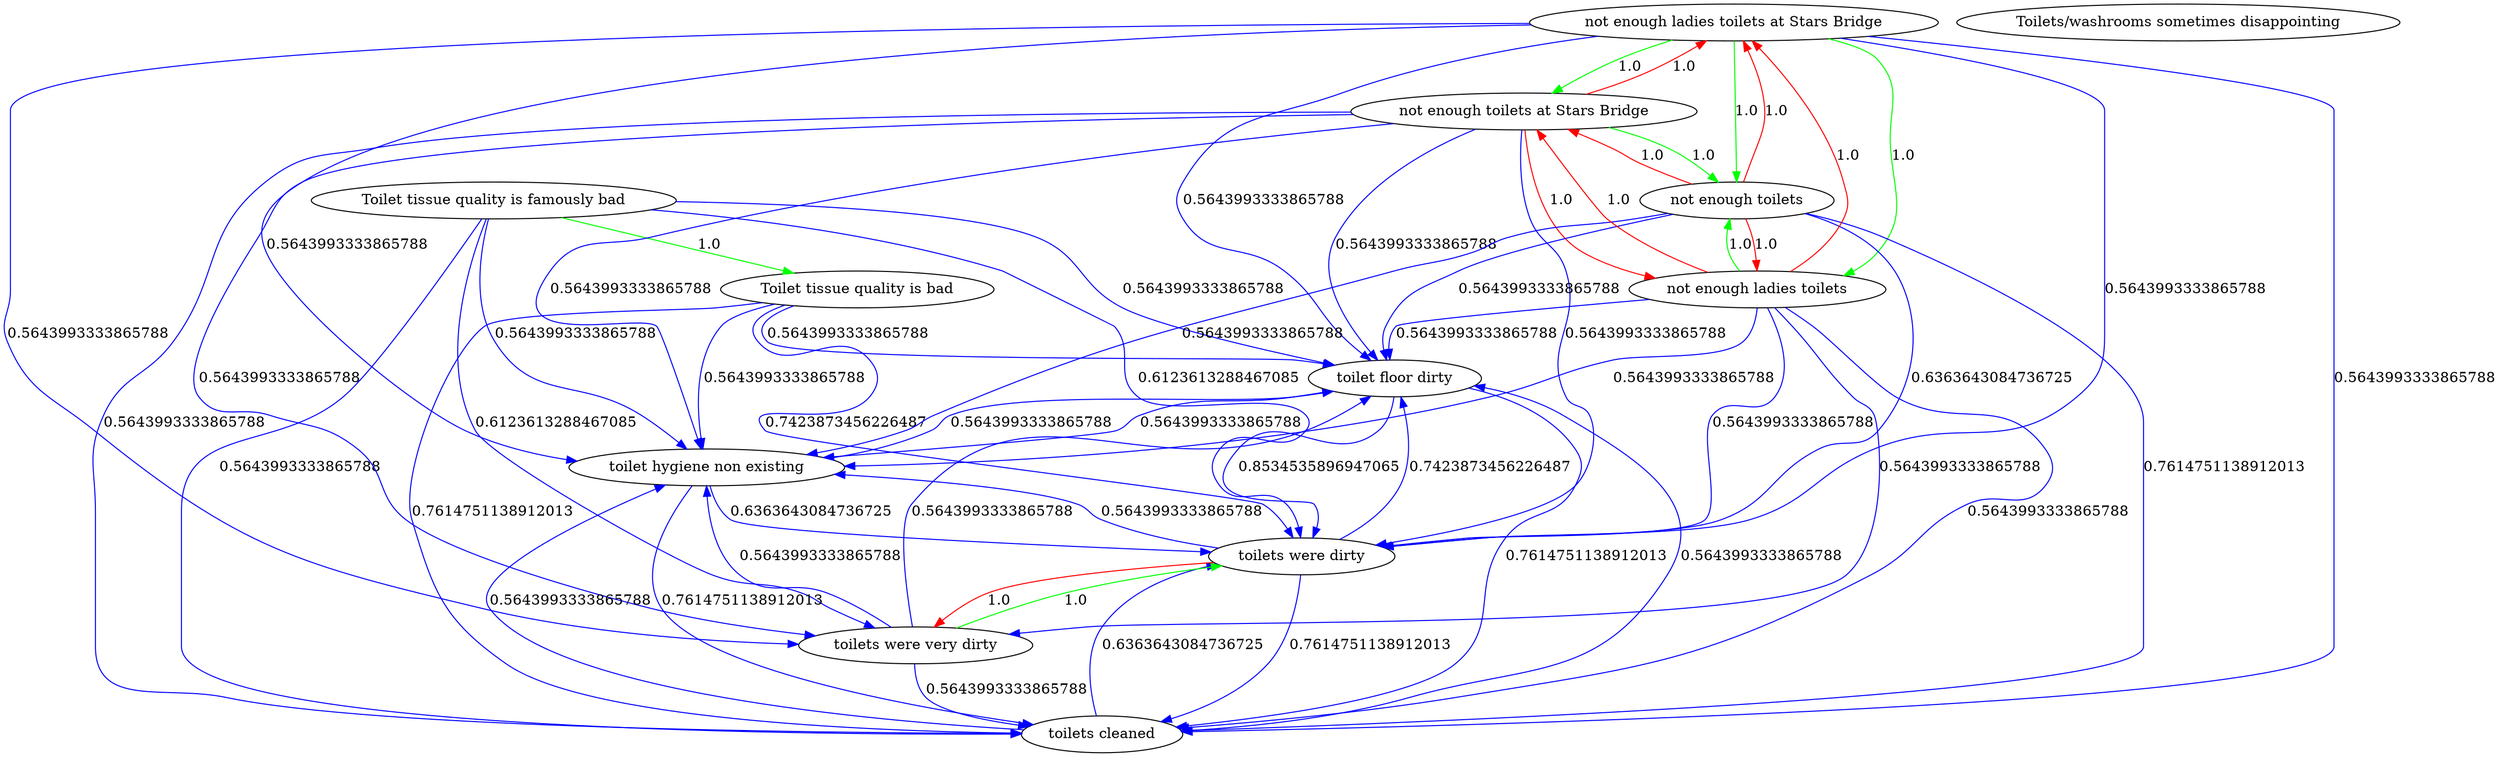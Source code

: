 digraph rawGraph {
"Toilet tissue quality is famously bad";"Toilet tissue quality is bad";"Toilets/washrooms sometimes disappointing";"not enough ladies toilets at Stars Bridge";"not enough toilets at Stars Bridge";"not enough toilets";"not enough ladies toilets";"toilet floor dirty";"toilet hygiene non existing";"toilets cleaned";"toilets were very dirty";"toilets were dirty";"Toilet tissue quality is famously bad" -> "Toilet tissue quality is bad" [label=1.0] [color=green]
"not enough ladies toilets at Stars Bridge" -> "not enough toilets at Stars Bridge" [label=1.0] [color=green]
"not enough toilets at Stars Bridge" -> "not enough toilets" [label=1.0] [color=green]
"not enough ladies toilets at Stars Bridge" -> "not enough ladies toilets" [label=1.0] [color=green]
"not enough ladies toilets" -> "not enough toilets" [label=1.0] [color=green]
"not enough ladies toilets at Stars Bridge" -> "not enough toilets" [label=1.0] [color=green]
"not enough toilets at Stars Bridge" -> "not enough ladies toilets at Stars Bridge" [label=1.0] [color=red]
"not enough toilets at Stars Bridge" -> "not enough ladies toilets" [label=1.0] [color=red]
"not enough toilets" -> "not enough ladies toilets at Stars Bridge" [label=1.0] [color=red]
"not enough toilets" -> "not enough toilets at Stars Bridge" [label=1.0] [color=red]
"not enough toilets" -> "not enough ladies toilets" [label=1.0] [color=red]
"not enough ladies toilets" -> "not enough ladies toilets at Stars Bridge" [label=1.0] [color=red]
"not enough ladies toilets" -> "not enough toilets at Stars Bridge" [label=1.0] [color=red]
"not enough toilets" -> "toilet hygiene non existing" [label=0.5643993333865788] [color=blue]
"Toilet tissue quality is bad" -> "toilet hygiene non existing" [label=0.5643993333865788] [color=blue]
"toilet floor dirty" -> "toilet hygiene non existing" [label=0.5643993333865788] [color=blue]
"Toilet tissue quality is famously bad" -> "toilet hygiene non existing" [label=0.5643993333865788] [color=blue]
"not enough toilets" -> "toilets cleaned" [label=0.7614751138912013] [color=blue]
"Toilet tissue quality is bad" -> "toilets cleaned" [label=0.7614751138912013] [color=blue]
"toilet hygiene non existing" -> "toilets cleaned" [label=0.7614751138912013] [color=blue]
"toilets cleaned" -> "toilet hygiene non existing" [label=0.5643993333865788] [color=blue]
"toilet floor dirty" -> "toilets cleaned" [label=0.7614751138912013] [color=blue]
"Toilet tissue quality is famously bad" -> "toilets cleaned" [label=0.5643993333865788] [color=blue]
"toilets were very dirty" -> "toilets were dirty" [label=1.0] [color=green]
"toilets were dirty" -> "toilets were very dirty" [label=1.0] [color=red]
"not enough toilets" -> "toilets were dirty" [label=0.6363643084736725] [color=blue]
"not enough ladies toilets" -> "toilets were very dirty" [label=0.5643993333865788] [color=blue]
"not enough toilets at Stars Bridge" -> "toilets were very dirty" [label=0.5643993333865788] [color=blue]
"Toilet tissue quality is bad" -> "toilets were dirty" [label=0.7423873456226487] [color=blue]
"Toilet tissue quality is famously bad" -> "toilets were very dirty" [label=0.6123613288467085] [color=blue]
"toilet hygiene non existing" -> "toilets were dirty" [label=0.6363643084736725] [color=blue]
"toilets were dirty" -> "toilet hygiene non existing" [label=0.5643993333865788] [color=blue]
"toilet floor dirty" -> "toilets were dirty" [label=0.8534535896947065] [color=blue]
"toilets were dirty" -> "toilet floor dirty" [label=0.7423873456226487] [color=blue]
"toilets were dirty" -> "toilets cleaned" [label=0.7614751138912013] [color=blue]
"toilets cleaned" -> "toilets were dirty" [label=0.6363643084736725] [color=blue]
"Toilet tissue quality is famously bad" -> "toilets were dirty" [label=0.6123613288467085] [color=blue]
"not enough ladies toilets at Stars Bridge" -> "toilets were very dirty" [label=0.5643993333865788] [color=blue]
"not enough toilets at Stars Bridge" -> "toilets were dirty" [label=0.5643993333865788] [color=blue]
"not enough ladies toilets" -> "toilets were dirty" [label=0.5643993333865788] [color=blue]
"Toilet tissue quality is famously bad" -> "toilet floor dirty" [label=0.5643993333865788] [color=blue]
"Toilet tissue quality is bad" -> "toilet floor dirty" [label=0.5643993333865788] [color=blue]
"not enough ladies toilets at Stars Bridge" -> "toilet hygiene non existing" [label=0.5643993333865788] [color=blue]
"not enough ladies toilets at Stars Bridge" -> "toilets were dirty" [label=0.5643993333865788] [color=blue]
"not enough ladies toilets at Stars Bridge" -> "toilets cleaned" [label=0.5643993333865788] [color=blue]
"not enough toilets at Stars Bridge" -> "toilet hygiene non existing" [label=0.5643993333865788] [color=blue]
"not enough toilets at Stars Bridge" -> "toilet floor dirty" [label=0.5643993333865788] [color=blue]
"not enough toilets at Stars Bridge" -> "toilets cleaned" [label=0.5643993333865788] [color=blue]
"not enough toilets" -> "toilet floor dirty" [label=0.5643993333865788] [color=blue]
"not enough ladies toilets" -> "toilet hygiene non existing" [label=0.5643993333865788] [color=blue]
"not enough ladies toilets" -> "toilet floor dirty" [label=0.5643993333865788] [color=blue]
"not enough ladies toilets" -> "toilets cleaned" [label=0.5643993333865788] [color=blue]
"toilet hygiene non existing" -> "toilet floor dirty" [label=0.5643993333865788] [color=blue]
"toilets cleaned" -> "toilet floor dirty" [label=0.5643993333865788] [color=blue]
"toilets were very dirty" -> "toilet hygiene non existing" [label=0.5643993333865788] [color=blue]
"toilets were very dirty" -> "toilet floor dirty" [label=0.5643993333865788] [color=blue]
"toilets were very dirty" -> "toilets cleaned" [label=0.5643993333865788] [color=blue]
"not enough ladies toilets at Stars Bridge" -> "toilet floor dirty" [label=0.5643993333865788] [color=blue]
}